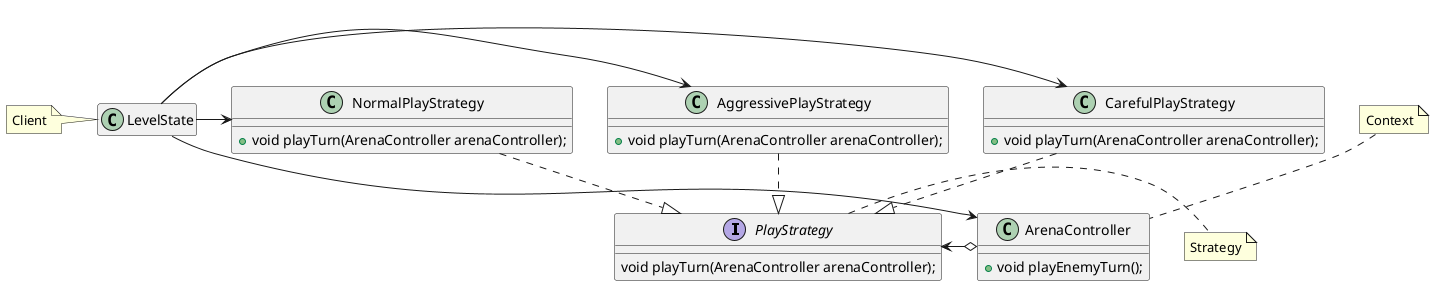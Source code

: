 @startuml strategy

interface PlayStrategy {
    void playTurn(ArenaController arenaController);
}
note right 
Strategy
end note

class ArenaController{
    + void playEnemyTurn();
}
note top
Context
end note

class NormalPlayStrategy{
    + void playTurn(ArenaController arenaController);
}
class AggressivePlayStrategy{
    + void playTurn(ArenaController arenaController);
}
class CarefulPlayStrategy{
    + void playTurn(ArenaController arenaController);
}
class LevelState {}
hide LevelState members

note left
Client
end note

PlayStrategy <-right-o ArenaController

LevelState -> ArenaController
LevelState -> NormalPlayStrategy
LevelState -> CarefulPlayStrategy
LevelState -> AggressivePlayStrategy

skinparam groupInheritance 3

NormalPlayStrategy ..|> PlayStrategy
AggressivePlayStrategy..|> PlayStrategy
CarefulPlayStrategy ..|> PlayStrategy
@enduml